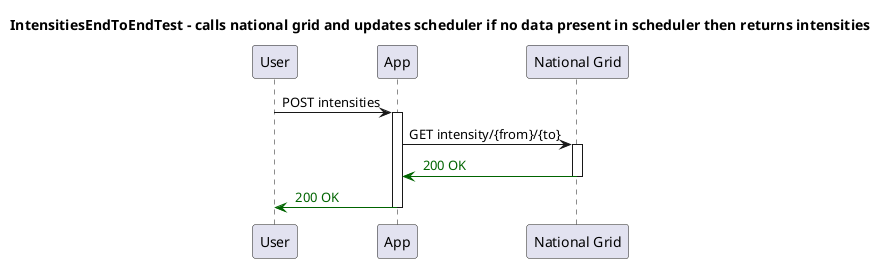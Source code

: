 @startuml
title IntensitiesEndToEndTest - calls national grid and updates scheduler if no data present in scheduler then returns intensities
participant "User"
participant "App"
participant "National Grid"
"User" -> "App": POST intensities
activate "App"
"App" -> "National Grid": GET intensity/{from}/{to}
activate "National Grid"

"National Grid" -[#DarkGreen]> "App": <color:DarkGreen> 200 OK
deactivate "National Grid"
"App" -[#DarkGreen]> "User": <color:DarkGreen> 200 OK
deactivate "App"
@enduml